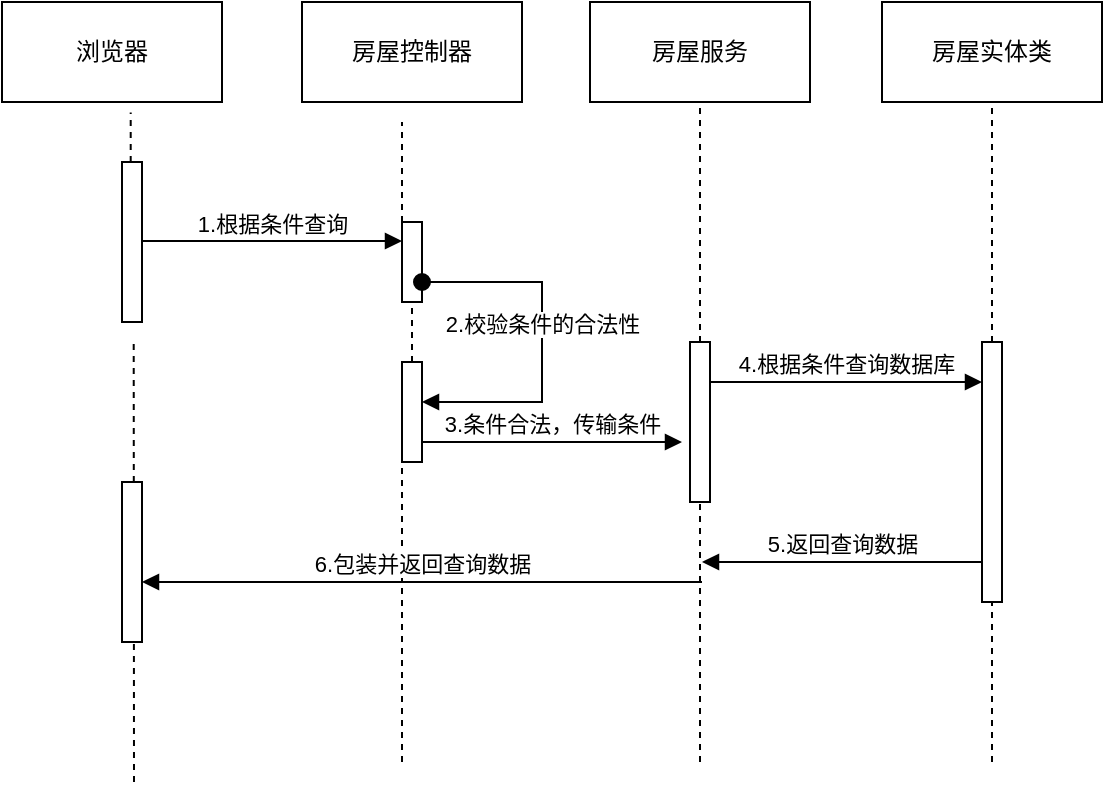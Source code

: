 <mxfile version="24.2.7" type="github">
  <diagram name="第 1 页" id="1lo4sFdKwf8PlqaEMepP">
    <mxGraphModel dx="1050" dy="522" grid="1" gridSize="10" guides="1" tooltips="1" connect="1" arrows="1" fold="1" page="1" pageScale="1" pageWidth="827" pageHeight="1169" math="0" shadow="0">
      <root>
        <mxCell id="0" />
        <mxCell id="1" parent="0" />
        <mxCell id="kiAh10sCMysuRCboAyCU-2" value="浏览器" style="html=1;whiteSpace=wrap;" vertex="1" parent="1">
          <mxGeometry x="120" y="150" width="110" height="50" as="geometry" />
        </mxCell>
        <mxCell id="kiAh10sCMysuRCboAyCU-3" value="房屋控制器" style="html=1;whiteSpace=wrap;" vertex="1" parent="1">
          <mxGeometry x="270" y="150" width="110" height="50" as="geometry" />
        </mxCell>
        <mxCell id="kiAh10sCMysuRCboAyCU-4" value="房屋服务" style="html=1;whiteSpace=wrap;" vertex="1" parent="1">
          <mxGeometry x="414" y="150" width="110" height="50" as="geometry" />
        </mxCell>
        <mxCell id="kiAh10sCMysuRCboAyCU-5" value="房屋实体类" style="html=1;whiteSpace=wrap;" vertex="1" parent="1">
          <mxGeometry x="560" y="150" width="110" height="50" as="geometry" />
        </mxCell>
        <mxCell id="kiAh10sCMysuRCboAyCU-6" value="" style="endArrow=none;dashed=1;html=1;rounded=0;entryX=0.585;entryY=1.104;entryDx=0;entryDy=0;entryPerimeter=0;" edge="1" parent="1" source="kiAh10sCMysuRCboAyCU-1" target="kiAh10sCMysuRCboAyCU-2">
          <mxGeometry width="50" height="50" relative="1" as="geometry">
            <mxPoint x="184" y="480" as="sourcePoint" />
            <mxPoint x="440" y="230" as="targetPoint" />
          </mxGeometry>
        </mxCell>
        <mxCell id="kiAh10sCMysuRCboAyCU-7" value="" style="endArrow=none;dashed=1;html=1;rounded=0;" edge="1" parent="1" source="kiAh10sCMysuRCboAyCU-11">
          <mxGeometry width="50" height="50" relative="1" as="geometry">
            <mxPoint x="320" y="530" as="sourcePoint" />
            <mxPoint x="320" y="210" as="targetPoint" />
          </mxGeometry>
        </mxCell>
        <mxCell id="kiAh10sCMysuRCboAyCU-8" value="" style="endArrow=none;dashed=1;html=1;rounded=0;entryX=0.5;entryY=1;entryDx=0;entryDy=0;" edge="1" parent="1" source="kiAh10sCMysuRCboAyCU-15" target="kiAh10sCMysuRCboAyCU-4">
          <mxGeometry width="50" height="50" relative="1" as="geometry">
            <mxPoint x="469" y="530" as="sourcePoint" />
            <mxPoint x="470" y="210" as="targetPoint" />
          </mxGeometry>
        </mxCell>
        <mxCell id="kiAh10sCMysuRCboAyCU-9" value="" style="endArrow=none;dashed=1;html=1;rounded=0;entryX=0.5;entryY=1;entryDx=0;entryDy=0;" edge="1" parent="1" source="kiAh10sCMysuRCboAyCU-24" target="kiAh10sCMysuRCboAyCU-5">
          <mxGeometry width="50" height="50" relative="1" as="geometry">
            <mxPoint x="615" y="530" as="sourcePoint" />
            <mxPoint x="440" y="230" as="targetPoint" />
          </mxGeometry>
        </mxCell>
        <mxCell id="kiAh10sCMysuRCboAyCU-10" value="" style="endArrow=none;dashed=1;html=1;rounded=0;entryX=0.585;entryY=1.104;entryDx=0;entryDy=0;entryPerimeter=0;" edge="1" parent="1" target="kiAh10sCMysuRCboAyCU-1">
          <mxGeometry width="50" height="50" relative="1" as="geometry">
            <mxPoint x="186" y="540" as="sourcePoint" />
            <mxPoint x="184" y="205" as="targetPoint" />
          </mxGeometry>
        </mxCell>
        <mxCell id="kiAh10sCMysuRCboAyCU-1" value="" style="html=1;points=[[0,0,0,0,5],[0,1,0,0,-5],[1,0,0,0,5],[1,1,0,0,-5]];perimeter=orthogonalPerimeter;outlineConnect=0;targetShapes=umlLifeline;portConstraint=eastwest;newEdgeStyle={&quot;curved&quot;:0,&quot;rounded&quot;:0};" vertex="1" parent="1">
          <mxGeometry x="180" y="230" width="10" height="80" as="geometry" />
        </mxCell>
        <mxCell id="kiAh10sCMysuRCboAyCU-12" value="" style="endArrow=none;dashed=1;html=1;rounded=0;" edge="1" parent="1" source="kiAh10sCMysuRCboAyCU-17" target="kiAh10sCMysuRCboAyCU-11">
          <mxGeometry width="50" height="50" relative="1" as="geometry">
            <mxPoint x="320" y="530" as="sourcePoint" />
            <mxPoint x="320" y="210" as="targetPoint" />
          </mxGeometry>
        </mxCell>
        <mxCell id="kiAh10sCMysuRCboAyCU-11" value="" style="html=1;points=[[0,0,0,0,5],[0,1,0,0,-5],[1,0,0,0,5],[1,1,0,0,-5]];perimeter=orthogonalPerimeter;outlineConnect=0;targetShapes=umlLifeline;portConstraint=eastwest;newEdgeStyle={&quot;curved&quot;:0,&quot;rounded&quot;:0};" vertex="1" parent="1">
          <mxGeometry x="320" y="260" width="10" height="40" as="geometry" />
        </mxCell>
        <mxCell id="kiAh10sCMysuRCboAyCU-13" value="1.根据条件查询" style="html=1;verticalAlign=bottom;endArrow=block;curved=0;rounded=0;" edge="1" parent="1" target="kiAh10sCMysuRCboAyCU-11">
          <mxGeometry width="80" relative="1" as="geometry">
            <mxPoint x="190" y="269.5" as="sourcePoint" />
            <mxPoint x="270" y="269.5" as="targetPoint" />
          </mxGeometry>
        </mxCell>
        <mxCell id="kiAh10sCMysuRCboAyCU-16" value="" style="endArrow=none;dashed=1;html=1;rounded=0;entryX=0.5;entryY=1;entryDx=0;entryDy=0;" edge="1" parent="1" target="kiAh10sCMysuRCboAyCU-15">
          <mxGeometry width="50" height="50" relative="1" as="geometry">
            <mxPoint x="469" y="530" as="sourcePoint" />
            <mxPoint x="469" y="200" as="targetPoint" />
          </mxGeometry>
        </mxCell>
        <mxCell id="kiAh10sCMysuRCboAyCU-15" value="" style="html=1;points=[[0,0,0,0,5],[0,1,0,0,-5],[1,0,0,0,5],[1,1,0,0,-5]];perimeter=orthogonalPerimeter;outlineConnect=0;targetShapes=umlLifeline;portConstraint=eastwest;newEdgeStyle={&quot;curved&quot;:0,&quot;rounded&quot;:0};" vertex="1" parent="1">
          <mxGeometry x="464" y="320" width="10" height="80" as="geometry" />
        </mxCell>
        <mxCell id="kiAh10sCMysuRCboAyCU-18" value="" style="endArrow=none;dashed=1;html=1;rounded=0;" edge="1" parent="1" target="kiAh10sCMysuRCboAyCU-17">
          <mxGeometry width="50" height="50" relative="1" as="geometry">
            <mxPoint x="320" y="530" as="sourcePoint" />
            <mxPoint x="320" y="310" as="targetPoint" />
          </mxGeometry>
        </mxCell>
        <mxCell id="kiAh10sCMysuRCboAyCU-17" value="" style="html=1;points=[[0,0,0,0,5],[0,1,0,0,-5],[1,0,0,0,5],[1,1,0,0,-5]];perimeter=orthogonalPerimeter;outlineConnect=0;targetShapes=umlLifeline;portConstraint=eastwest;newEdgeStyle={&quot;curved&quot;:0,&quot;rounded&quot;:0};" vertex="1" parent="1">
          <mxGeometry x="320" y="330" width="10" height="50" as="geometry" />
        </mxCell>
        <mxCell id="kiAh10sCMysuRCboAyCU-19" value="2.校验条件的合法性" style="html=1;verticalAlign=bottom;startArrow=oval;startFill=1;endArrow=block;startSize=8;curved=0;rounded=0;" edge="1" parent="1" target="kiAh10sCMysuRCboAyCU-17">
          <mxGeometry width="60" relative="1" as="geometry">
            <mxPoint x="330" y="290" as="sourcePoint" />
            <mxPoint x="340" y="350" as="targetPoint" />
            <Array as="points">
              <mxPoint x="390" y="290" />
              <mxPoint x="390" y="350" />
            </Array>
          </mxGeometry>
        </mxCell>
        <mxCell id="kiAh10sCMysuRCboAyCU-22" value="3.条件合法，传输条件" style="html=1;verticalAlign=bottom;endArrow=block;curved=0;rounded=0;" edge="1" parent="1" source="kiAh10sCMysuRCboAyCU-17">
          <mxGeometry width="80" relative="1" as="geometry">
            <mxPoint x="340" y="370" as="sourcePoint" />
            <mxPoint x="460" y="370" as="targetPoint" />
          </mxGeometry>
        </mxCell>
        <mxCell id="kiAh10sCMysuRCboAyCU-23" value="4.根据条件查询数据库" style="html=1;verticalAlign=bottom;endArrow=block;curved=0;rounded=0;" edge="1" parent="1" target="kiAh10sCMysuRCboAyCU-24">
          <mxGeometry width="80" relative="1" as="geometry">
            <mxPoint x="474" y="340" as="sourcePoint" />
            <mxPoint x="554" y="340" as="targetPoint" />
          </mxGeometry>
        </mxCell>
        <mxCell id="kiAh10sCMysuRCboAyCU-25" value="" style="endArrow=none;dashed=1;html=1;rounded=0;entryX=0.5;entryY=1;entryDx=0;entryDy=0;" edge="1" parent="1" target="kiAh10sCMysuRCboAyCU-24">
          <mxGeometry width="50" height="50" relative="1" as="geometry">
            <mxPoint x="615" y="530" as="sourcePoint" />
            <mxPoint x="615" y="200" as="targetPoint" />
          </mxGeometry>
        </mxCell>
        <mxCell id="kiAh10sCMysuRCboAyCU-24" value="" style="html=1;points=[[0,0,0,0,5],[0,1,0,0,-5],[1,0,0,0,5],[1,1,0,0,-5]];perimeter=orthogonalPerimeter;outlineConnect=0;targetShapes=umlLifeline;portConstraint=eastwest;newEdgeStyle={&quot;curved&quot;:0,&quot;rounded&quot;:0};" vertex="1" parent="1">
          <mxGeometry x="610" y="320" width="10" height="130" as="geometry" />
        </mxCell>
        <mxCell id="kiAh10sCMysuRCboAyCU-26" value="" style="html=1;points=[[0,0,0,0,5],[0,1,0,0,-5],[1,0,0,0,5],[1,1,0,0,-5]];perimeter=orthogonalPerimeter;outlineConnect=0;targetShapes=umlLifeline;portConstraint=eastwest;newEdgeStyle={&quot;curved&quot;:0,&quot;rounded&quot;:0};" vertex="1" parent="1">
          <mxGeometry x="180" y="390" width="10" height="80" as="geometry" />
        </mxCell>
        <mxCell id="kiAh10sCMysuRCboAyCU-27" value="5.返回查询数据" style="html=1;verticalAlign=bottom;endArrow=block;curved=0;rounded=0;" edge="1" parent="1" source="kiAh10sCMysuRCboAyCU-24">
          <mxGeometry width="80" relative="1" as="geometry">
            <mxPoint x="600" y="429.5" as="sourcePoint" />
            <mxPoint x="470" y="430" as="targetPoint" />
          </mxGeometry>
        </mxCell>
        <mxCell id="kiAh10sCMysuRCboAyCU-29" value="6.包装并返回查询数据" style="html=1;verticalAlign=bottom;endArrow=block;curved=0;rounded=0;" edge="1" parent="1" target="kiAh10sCMysuRCboAyCU-26">
          <mxGeometry width="80" relative="1" as="geometry">
            <mxPoint x="470" y="440" as="sourcePoint" />
            <mxPoint x="440" y="440" as="targetPoint" />
            <mxPoint as="offset" />
          </mxGeometry>
        </mxCell>
      </root>
    </mxGraphModel>
  </diagram>
</mxfile>

